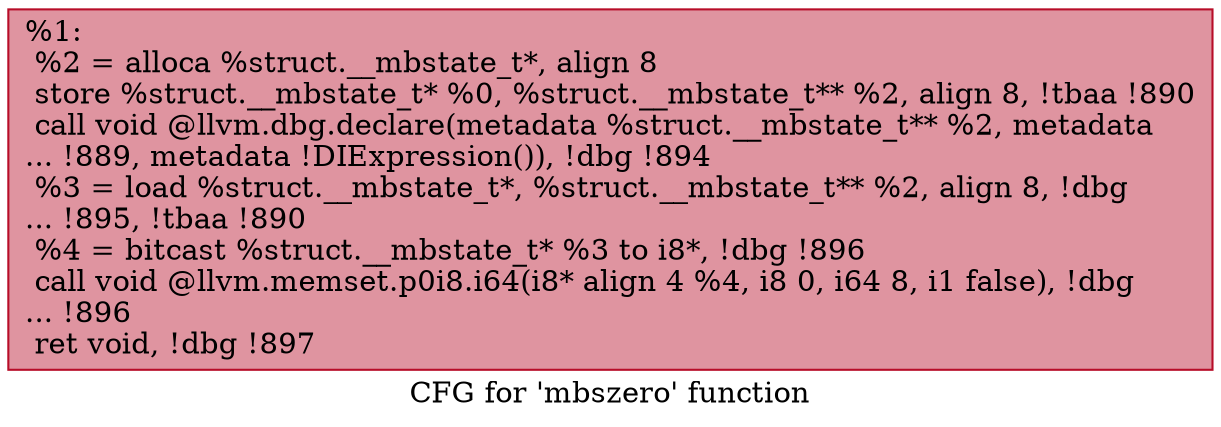 digraph "CFG for 'mbszero' function" {
	label="CFG for 'mbszero' function";

	Node0x14f0b10 [shape=record,color="#b70d28ff", style=filled, fillcolor="#b70d2870",label="{%1:\l  %2 = alloca %struct.__mbstate_t*, align 8\l  store %struct.__mbstate_t* %0, %struct.__mbstate_t** %2, align 8, !tbaa !890\l  call void @llvm.dbg.declare(metadata %struct.__mbstate_t** %2, metadata\l... !889, metadata !DIExpression()), !dbg !894\l  %3 = load %struct.__mbstate_t*, %struct.__mbstate_t** %2, align 8, !dbg\l... !895, !tbaa !890\l  %4 = bitcast %struct.__mbstate_t* %3 to i8*, !dbg !896\l  call void @llvm.memset.p0i8.i64(i8* align 4 %4, i8 0, i64 8, i1 false), !dbg\l... !896\l  ret void, !dbg !897\l}"];
}
